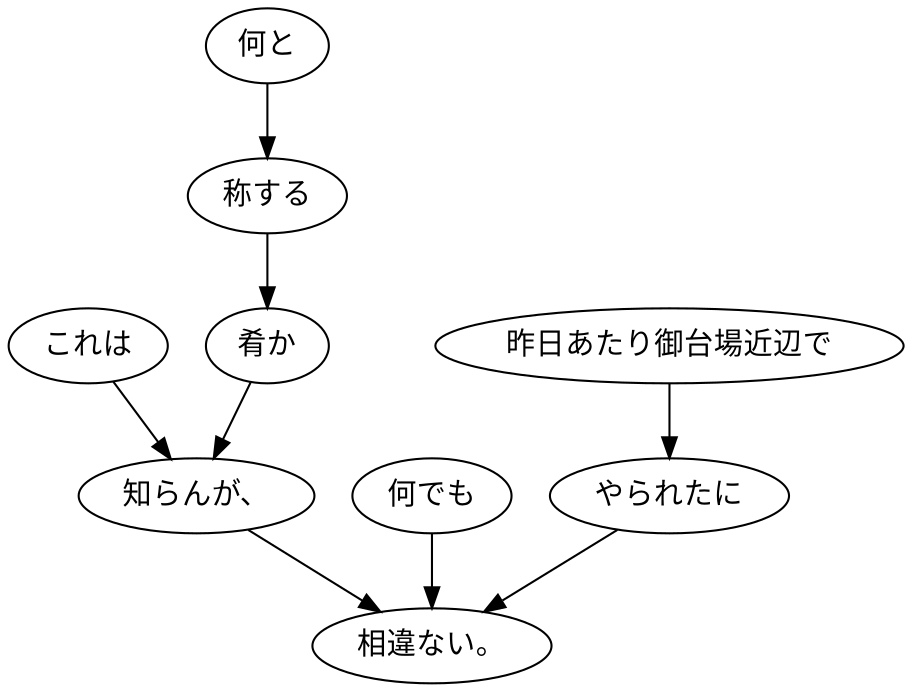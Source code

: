 digraph graph4542 {
	node0 [label="これは"];
	node1 [label="何と"];
	node2 [label="称する"];
	node3 [label="肴か"];
	node4 [label="知らんが、"];
	node5 [label="何でも"];
	node6 [label="昨日あたり御台場近辺で"];
	node7 [label="やられたに"];
	node8 [label="相違ない。"];
	node0 -> node4;
	node1 -> node2;
	node2 -> node3;
	node3 -> node4;
	node4 -> node8;
	node5 -> node8;
	node6 -> node7;
	node7 -> node8;
}
